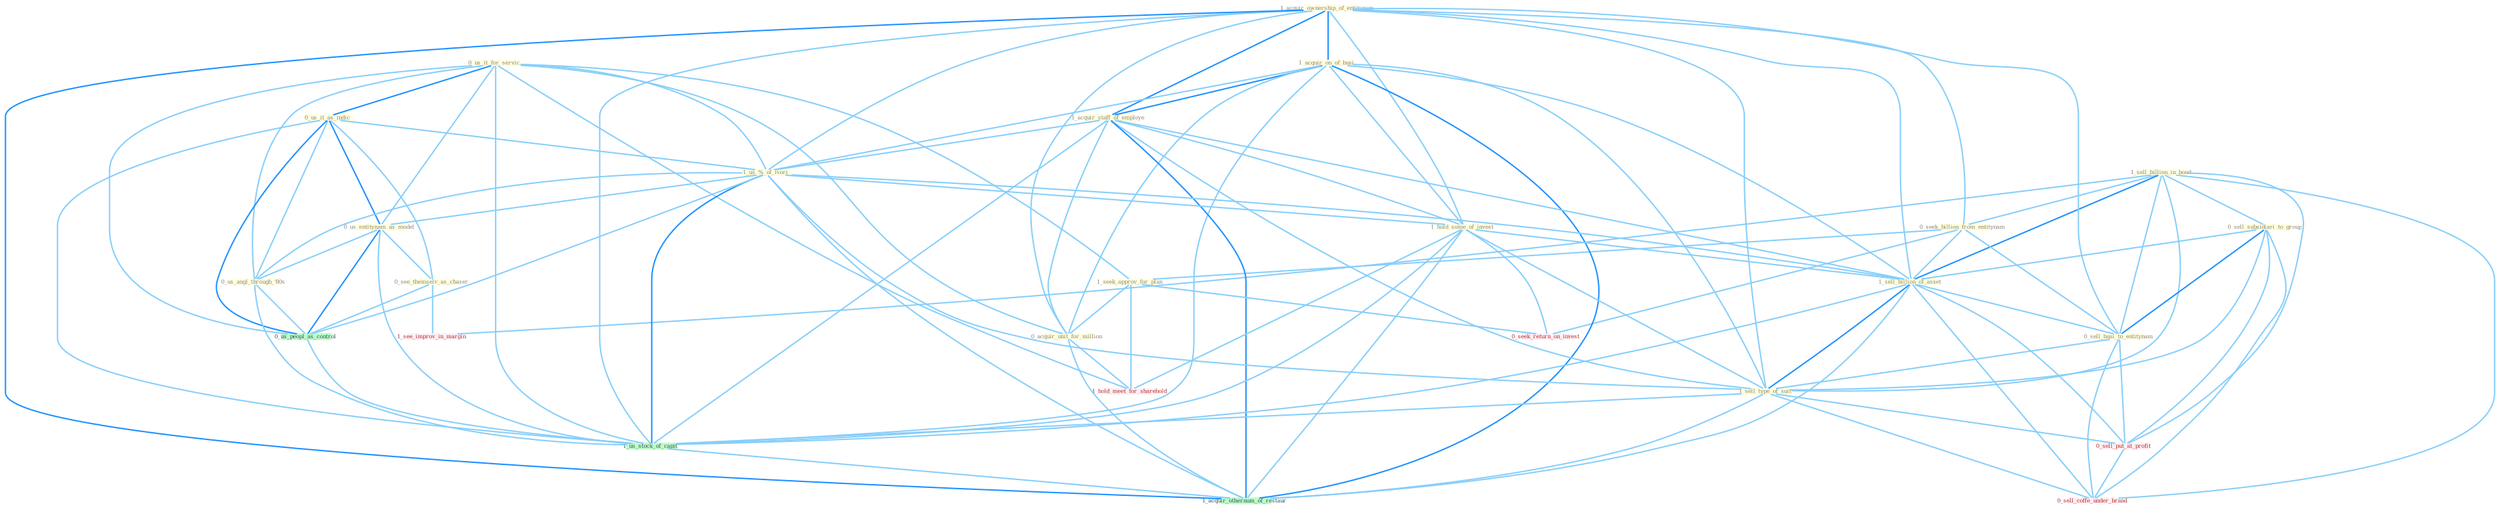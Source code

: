 Graph G{ 
    node
    [shape=polygon,style=filled,width=.5,height=.06,color="#BDFCC9",fixedsize=true,fontsize=4,
    fontcolor="#2f4f4f"];
    {node
    [color="#ffffe0", fontcolor="#8b7d6b"] "1_sell_billion_in_bond " "1_acquir_ownership_of_entitynam " "0_us_it_for_servic " "0_seek_billion_from_entitynam " "0_sell_subsidiari_to_group " "0_us_it_as_indic " "1_acquir_on_of_busi " "1_acquir_staff_of_employe " "1_us_%_of_ivori " "0_us_entitynam_as_model " "1_seek_approv_for_plan " "0_see_themselv_as_chaser " "1_hold_some_of_invest " "1_sell_billion_of_asset " "0_sell_busi_to_entitynam " "0_us_angl_through_'80s " "0_acquir_unit_for_million " "1_sell_type_of_suit "}
{node [color="#fff0f5", fontcolor="#b22222"] "0_sell_put_at_profit " "0_seek_return_on_invest " "1_see_improv_in_margin " "0_sell_coffe_under_brand " "1_hold_meet_for_sharehold "}
edge [color="#B0E2FF"];

	"1_sell_billion_in_bond " -- "0_seek_billion_from_entitynam " [w="1", color="#87cefa" ];
	"1_sell_billion_in_bond " -- "0_sell_subsidiari_to_group " [w="1", color="#87cefa" ];
	"1_sell_billion_in_bond " -- "1_sell_billion_of_asset " [w="2", color="#1e90ff" , len=0.8];
	"1_sell_billion_in_bond " -- "0_sell_busi_to_entitynam " [w="1", color="#87cefa" ];
	"1_sell_billion_in_bond " -- "1_sell_type_of_suit " [w="1", color="#87cefa" ];
	"1_sell_billion_in_bond " -- "0_sell_put_at_profit " [w="1", color="#87cefa" ];
	"1_sell_billion_in_bond " -- "1_see_improv_in_margin " [w="1", color="#87cefa" ];
	"1_sell_billion_in_bond " -- "0_sell_coffe_under_brand " [w="1", color="#87cefa" ];
	"1_acquir_ownership_of_entitynam " -- "0_seek_billion_from_entitynam " [w="1", color="#87cefa" ];
	"1_acquir_ownership_of_entitynam " -- "1_acquir_on_of_busi " [w="2", color="#1e90ff" , len=0.8];
	"1_acquir_ownership_of_entitynam " -- "1_acquir_staff_of_employe " [w="2", color="#1e90ff" , len=0.8];
	"1_acquir_ownership_of_entitynam " -- "1_us_%_of_ivori " [w="1", color="#87cefa" ];
	"1_acquir_ownership_of_entitynam " -- "1_hold_some_of_invest " [w="1", color="#87cefa" ];
	"1_acquir_ownership_of_entitynam " -- "1_sell_billion_of_asset " [w="1", color="#87cefa" ];
	"1_acquir_ownership_of_entitynam " -- "0_sell_busi_to_entitynam " [w="1", color="#87cefa" ];
	"1_acquir_ownership_of_entitynam " -- "0_acquir_unit_for_million " [w="1", color="#87cefa" ];
	"1_acquir_ownership_of_entitynam " -- "1_sell_type_of_suit " [w="1", color="#87cefa" ];
	"1_acquir_ownership_of_entitynam " -- "1_us_stock_of_capit " [w="1", color="#87cefa" ];
	"1_acquir_ownership_of_entitynam " -- "1_acquir_othernum_of_restaur " [w="2", color="#1e90ff" , len=0.8];
	"0_us_it_for_servic " -- "0_us_it_as_indic " [w="2", color="#1e90ff" , len=0.8];
	"0_us_it_for_servic " -- "1_us_%_of_ivori " [w="1", color="#87cefa" ];
	"0_us_it_for_servic " -- "0_us_entitynam_as_model " [w="1", color="#87cefa" ];
	"0_us_it_for_servic " -- "1_seek_approv_for_plan " [w="1", color="#87cefa" ];
	"0_us_it_for_servic " -- "0_us_angl_through_'80s " [w="1", color="#87cefa" ];
	"0_us_it_for_servic " -- "0_acquir_unit_for_million " [w="1", color="#87cefa" ];
	"0_us_it_for_servic " -- "0_us_peopl_as_control " [w="1", color="#87cefa" ];
	"0_us_it_for_servic " -- "1_us_stock_of_capit " [w="1", color="#87cefa" ];
	"0_us_it_for_servic " -- "1_hold_meet_for_sharehold " [w="1", color="#87cefa" ];
	"0_seek_billion_from_entitynam " -- "1_seek_approv_for_plan " [w="1", color="#87cefa" ];
	"0_seek_billion_from_entitynam " -- "1_sell_billion_of_asset " [w="1", color="#87cefa" ];
	"0_seek_billion_from_entitynam " -- "0_sell_busi_to_entitynam " [w="1", color="#87cefa" ];
	"0_seek_billion_from_entitynam " -- "0_seek_return_on_invest " [w="1", color="#87cefa" ];
	"0_sell_subsidiari_to_group " -- "1_sell_billion_of_asset " [w="1", color="#87cefa" ];
	"0_sell_subsidiari_to_group " -- "0_sell_busi_to_entitynam " [w="2", color="#1e90ff" , len=0.8];
	"0_sell_subsidiari_to_group " -- "1_sell_type_of_suit " [w="1", color="#87cefa" ];
	"0_sell_subsidiari_to_group " -- "0_sell_put_at_profit " [w="1", color="#87cefa" ];
	"0_sell_subsidiari_to_group " -- "0_sell_coffe_under_brand " [w="1", color="#87cefa" ];
	"0_us_it_as_indic " -- "1_us_%_of_ivori " [w="1", color="#87cefa" ];
	"0_us_it_as_indic " -- "0_us_entitynam_as_model " [w="2", color="#1e90ff" , len=0.8];
	"0_us_it_as_indic " -- "0_see_themselv_as_chaser " [w="1", color="#87cefa" ];
	"0_us_it_as_indic " -- "0_us_angl_through_'80s " [w="1", color="#87cefa" ];
	"0_us_it_as_indic " -- "0_us_peopl_as_control " [w="2", color="#1e90ff" , len=0.8];
	"0_us_it_as_indic " -- "1_us_stock_of_capit " [w="1", color="#87cefa" ];
	"1_acquir_on_of_busi " -- "1_acquir_staff_of_employe " [w="2", color="#1e90ff" , len=0.8];
	"1_acquir_on_of_busi " -- "1_us_%_of_ivori " [w="1", color="#87cefa" ];
	"1_acquir_on_of_busi " -- "1_hold_some_of_invest " [w="1", color="#87cefa" ];
	"1_acquir_on_of_busi " -- "1_sell_billion_of_asset " [w="1", color="#87cefa" ];
	"1_acquir_on_of_busi " -- "0_acquir_unit_for_million " [w="1", color="#87cefa" ];
	"1_acquir_on_of_busi " -- "1_sell_type_of_suit " [w="1", color="#87cefa" ];
	"1_acquir_on_of_busi " -- "1_us_stock_of_capit " [w="1", color="#87cefa" ];
	"1_acquir_on_of_busi " -- "1_acquir_othernum_of_restaur " [w="2", color="#1e90ff" , len=0.8];
	"1_acquir_staff_of_employe " -- "1_us_%_of_ivori " [w="1", color="#87cefa" ];
	"1_acquir_staff_of_employe " -- "1_hold_some_of_invest " [w="1", color="#87cefa" ];
	"1_acquir_staff_of_employe " -- "1_sell_billion_of_asset " [w="1", color="#87cefa" ];
	"1_acquir_staff_of_employe " -- "0_acquir_unit_for_million " [w="1", color="#87cefa" ];
	"1_acquir_staff_of_employe " -- "1_sell_type_of_suit " [w="1", color="#87cefa" ];
	"1_acquir_staff_of_employe " -- "1_us_stock_of_capit " [w="1", color="#87cefa" ];
	"1_acquir_staff_of_employe " -- "1_acquir_othernum_of_restaur " [w="2", color="#1e90ff" , len=0.8];
	"1_us_%_of_ivori " -- "0_us_entitynam_as_model " [w="1", color="#87cefa" ];
	"1_us_%_of_ivori " -- "1_hold_some_of_invest " [w="1", color="#87cefa" ];
	"1_us_%_of_ivori " -- "1_sell_billion_of_asset " [w="1", color="#87cefa" ];
	"1_us_%_of_ivori " -- "0_us_angl_through_'80s " [w="1", color="#87cefa" ];
	"1_us_%_of_ivori " -- "1_sell_type_of_suit " [w="1", color="#87cefa" ];
	"1_us_%_of_ivori " -- "0_us_peopl_as_control " [w="1", color="#87cefa" ];
	"1_us_%_of_ivori " -- "1_us_stock_of_capit " [w="2", color="#1e90ff" , len=0.8];
	"1_us_%_of_ivori " -- "1_acquir_othernum_of_restaur " [w="1", color="#87cefa" ];
	"0_us_entitynam_as_model " -- "0_see_themselv_as_chaser " [w="1", color="#87cefa" ];
	"0_us_entitynam_as_model " -- "0_us_angl_through_'80s " [w="1", color="#87cefa" ];
	"0_us_entitynam_as_model " -- "0_us_peopl_as_control " [w="2", color="#1e90ff" , len=0.8];
	"0_us_entitynam_as_model " -- "1_us_stock_of_capit " [w="1", color="#87cefa" ];
	"1_seek_approv_for_plan " -- "0_acquir_unit_for_million " [w="1", color="#87cefa" ];
	"1_seek_approv_for_plan " -- "0_seek_return_on_invest " [w="1", color="#87cefa" ];
	"1_seek_approv_for_plan " -- "1_hold_meet_for_sharehold " [w="1", color="#87cefa" ];
	"0_see_themselv_as_chaser " -- "0_us_peopl_as_control " [w="1", color="#87cefa" ];
	"0_see_themselv_as_chaser " -- "1_see_improv_in_margin " [w="1", color="#87cefa" ];
	"1_hold_some_of_invest " -- "1_sell_billion_of_asset " [w="1", color="#87cefa" ];
	"1_hold_some_of_invest " -- "1_sell_type_of_suit " [w="1", color="#87cefa" ];
	"1_hold_some_of_invest " -- "0_seek_return_on_invest " [w="1", color="#87cefa" ];
	"1_hold_some_of_invest " -- "1_us_stock_of_capit " [w="1", color="#87cefa" ];
	"1_hold_some_of_invest " -- "1_hold_meet_for_sharehold " [w="1", color="#87cefa" ];
	"1_hold_some_of_invest " -- "1_acquir_othernum_of_restaur " [w="1", color="#87cefa" ];
	"1_sell_billion_of_asset " -- "0_sell_busi_to_entitynam " [w="1", color="#87cefa" ];
	"1_sell_billion_of_asset " -- "1_sell_type_of_suit " [w="2", color="#1e90ff" , len=0.8];
	"1_sell_billion_of_asset " -- "0_sell_put_at_profit " [w="1", color="#87cefa" ];
	"1_sell_billion_of_asset " -- "1_us_stock_of_capit " [w="1", color="#87cefa" ];
	"1_sell_billion_of_asset " -- "0_sell_coffe_under_brand " [w="1", color="#87cefa" ];
	"1_sell_billion_of_asset " -- "1_acquir_othernum_of_restaur " [w="1", color="#87cefa" ];
	"0_sell_busi_to_entitynam " -- "1_sell_type_of_suit " [w="1", color="#87cefa" ];
	"0_sell_busi_to_entitynam " -- "0_sell_put_at_profit " [w="1", color="#87cefa" ];
	"0_sell_busi_to_entitynam " -- "0_sell_coffe_under_brand " [w="1", color="#87cefa" ];
	"0_us_angl_through_'80s " -- "0_us_peopl_as_control " [w="1", color="#87cefa" ];
	"0_us_angl_through_'80s " -- "1_us_stock_of_capit " [w="1", color="#87cefa" ];
	"0_acquir_unit_for_million " -- "1_hold_meet_for_sharehold " [w="1", color="#87cefa" ];
	"0_acquir_unit_for_million " -- "1_acquir_othernum_of_restaur " [w="1", color="#87cefa" ];
	"1_sell_type_of_suit " -- "0_sell_put_at_profit " [w="1", color="#87cefa" ];
	"1_sell_type_of_suit " -- "1_us_stock_of_capit " [w="1", color="#87cefa" ];
	"1_sell_type_of_suit " -- "0_sell_coffe_under_brand " [w="1", color="#87cefa" ];
	"1_sell_type_of_suit " -- "1_acquir_othernum_of_restaur " [w="1", color="#87cefa" ];
	"0_us_peopl_as_control " -- "1_us_stock_of_capit " [w="1", color="#87cefa" ];
	"0_sell_put_at_profit " -- "0_sell_coffe_under_brand " [w="1", color="#87cefa" ];
	"1_us_stock_of_capit " -- "1_acquir_othernum_of_restaur " [w="1", color="#87cefa" ];
}